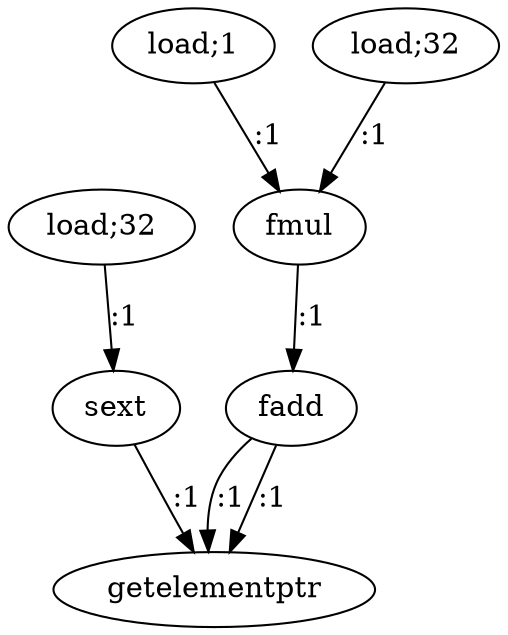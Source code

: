 digraph  {
   0 [label="getelementptr"];
   1 [label="load;1"];
   2 [label="load;32"];
   3 [label="load;32"];
   4 [label="sext"];
   5 [label="fmul"];
   6 [label="fadd"];

   1->5 [label=":1"]
   2->5 [label=":1"]
   3->4 [label=":1"]
   4->0 [label=":1"]
   5->6 [label=":1"]
   6->0 [label=":1"]
   6->0 [label=":1"]
}

